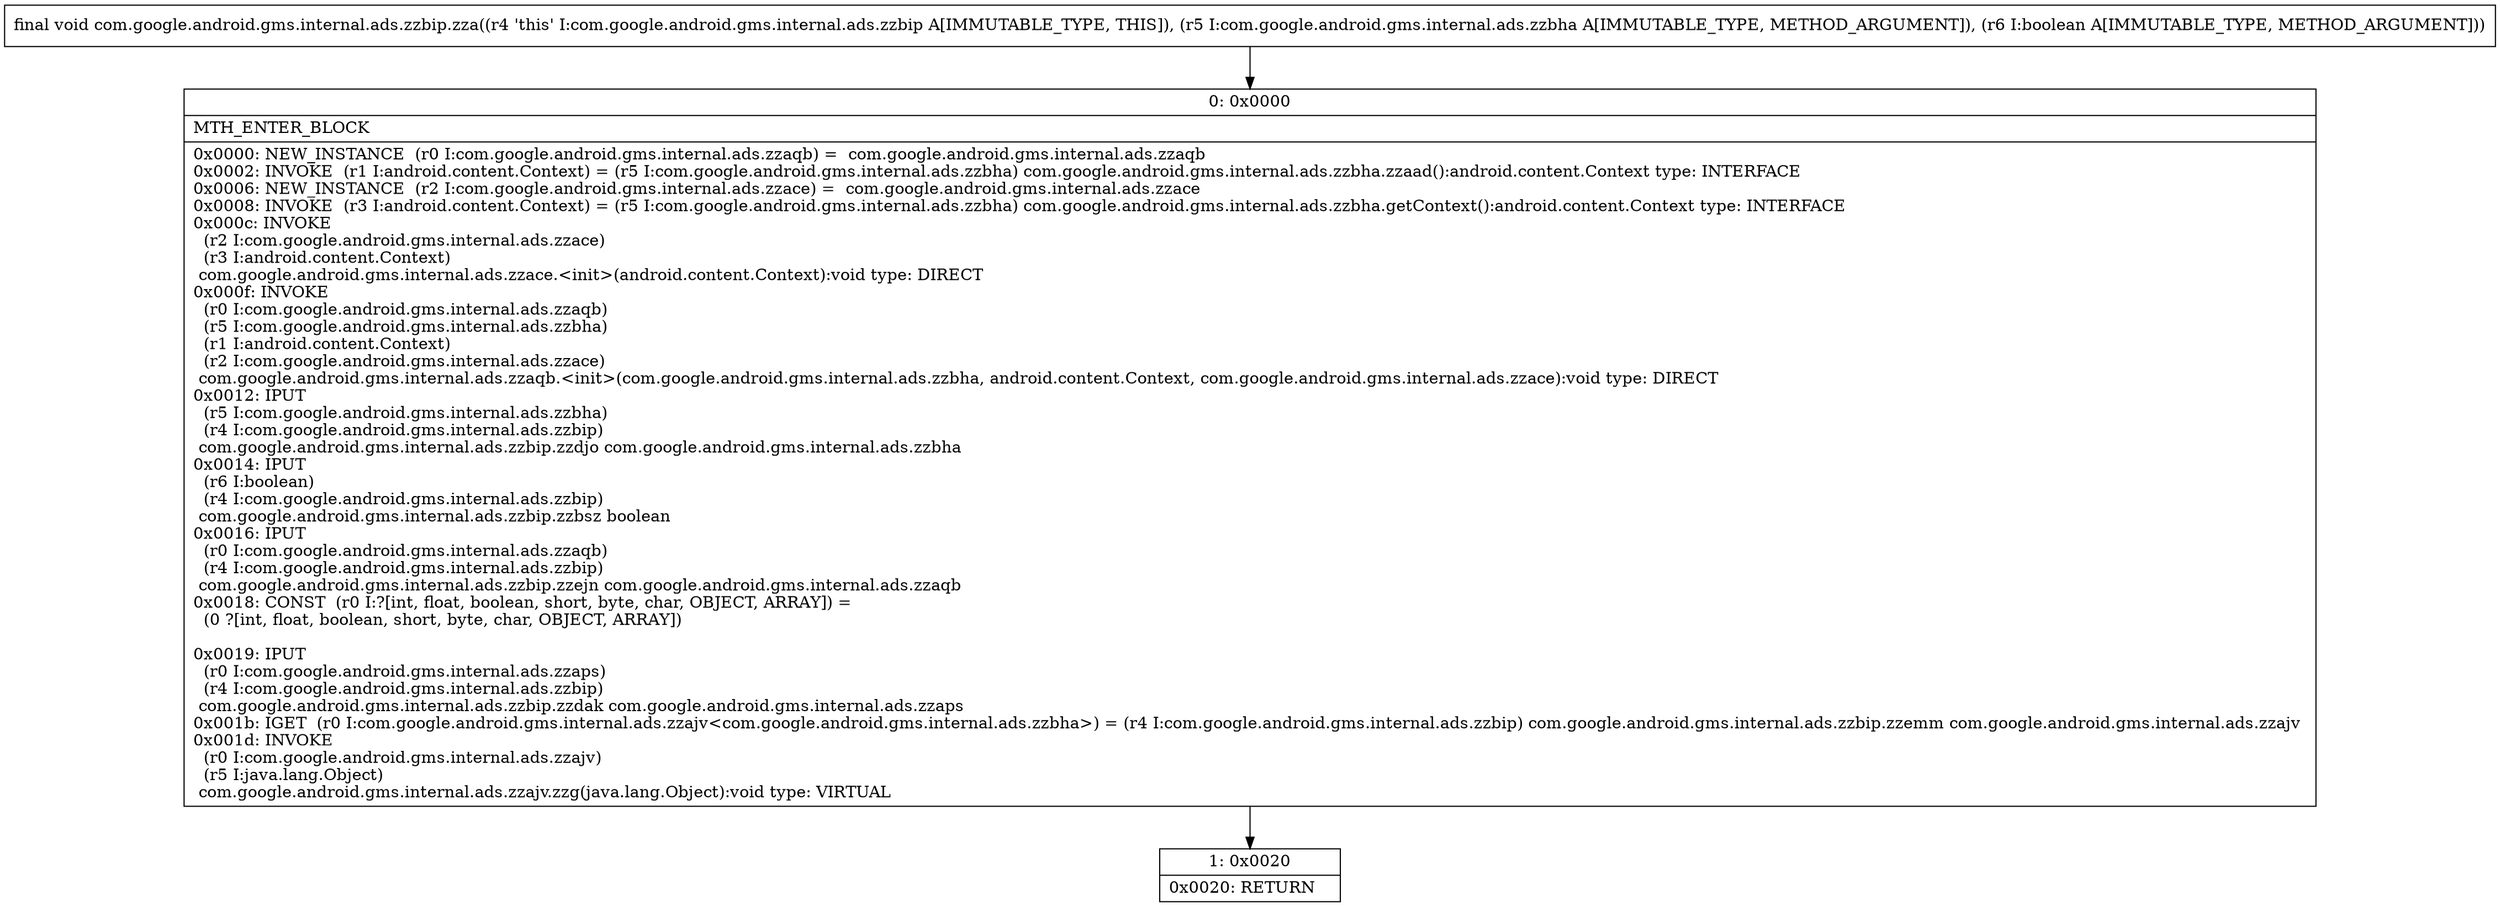 digraph "CFG forcom.google.android.gms.internal.ads.zzbip.zza(Lcom\/google\/android\/gms\/internal\/ads\/zzbha;Z)V" {
Node_0 [shape=record,label="{0\:\ 0x0000|MTH_ENTER_BLOCK\l|0x0000: NEW_INSTANCE  (r0 I:com.google.android.gms.internal.ads.zzaqb) =  com.google.android.gms.internal.ads.zzaqb \l0x0002: INVOKE  (r1 I:android.content.Context) = (r5 I:com.google.android.gms.internal.ads.zzbha) com.google.android.gms.internal.ads.zzbha.zzaad():android.content.Context type: INTERFACE \l0x0006: NEW_INSTANCE  (r2 I:com.google.android.gms.internal.ads.zzace) =  com.google.android.gms.internal.ads.zzace \l0x0008: INVOKE  (r3 I:android.content.Context) = (r5 I:com.google.android.gms.internal.ads.zzbha) com.google.android.gms.internal.ads.zzbha.getContext():android.content.Context type: INTERFACE \l0x000c: INVOKE  \l  (r2 I:com.google.android.gms.internal.ads.zzace)\l  (r3 I:android.content.Context)\l com.google.android.gms.internal.ads.zzace.\<init\>(android.content.Context):void type: DIRECT \l0x000f: INVOKE  \l  (r0 I:com.google.android.gms.internal.ads.zzaqb)\l  (r5 I:com.google.android.gms.internal.ads.zzbha)\l  (r1 I:android.content.Context)\l  (r2 I:com.google.android.gms.internal.ads.zzace)\l com.google.android.gms.internal.ads.zzaqb.\<init\>(com.google.android.gms.internal.ads.zzbha, android.content.Context, com.google.android.gms.internal.ads.zzace):void type: DIRECT \l0x0012: IPUT  \l  (r5 I:com.google.android.gms.internal.ads.zzbha)\l  (r4 I:com.google.android.gms.internal.ads.zzbip)\l com.google.android.gms.internal.ads.zzbip.zzdjo com.google.android.gms.internal.ads.zzbha \l0x0014: IPUT  \l  (r6 I:boolean)\l  (r4 I:com.google.android.gms.internal.ads.zzbip)\l com.google.android.gms.internal.ads.zzbip.zzbsz boolean \l0x0016: IPUT  \l  (r0 I:com.google.android.gms.internal.ads.zzaqb)\l  (r4 I:com.google.android.gms.internal.ads.zzbip)\l com.google.android.gms.internal.ads.zzbip.zzejn com.google.android.gms.internal.ads.zzaqb \l0x0018: CONST  (r0 I:?[int, float, boolean, short, byte, char, OBJECT, ARRAY]) = \l  (0 ?[int, float, boolean, short, byte, char, OBJECT, ARRAY])\l \l0x0019: IPUT  \l  (r0 I:com.google.android.gms.internal.ads.zzaps)\l  (r4 I:com.google.android.gms.internal.ads.zzbip)\l com.google.android.gms.internal.ads.zzbip.zzdak com.google.android.gms.internal.ads.zzaps \l0x001b: IGET  (r0 I:com.google.android.gms.internal.ads.zzajv\<com.google.android.gms.internal.ads.zzbha\>) = (r4 I:com.google.android.gms.internal.ads.zzbip) com.google.android.gms.internal.ads.zzbip.zzemm com.google.android.gms.internal.ads.zzajv \l0x001d: INVOKE  \l  (r0 I:com.google.android.gms.internal.ads.zzajv)\l  (r5 I:java.lang.Object)\l com.google.android.gms.internal.ads.zzajv.zzg(java.lang.Object):void type: VIRTUAL \l}"];
Node_1 [shape=record,label="{1\:\ 0x0020|0x0020: RETURN   \l}"];
MethodNode[shape=record,label="{final void com.google.android.gms.internal.ads.zzbip.zza((r4 'this' I:com.google.android.gms.internal.ads.zzbip A[IMMUTABLE_TYPE, THIS]), (r5 I:com.google.android.gms.internal.ads.zzbha A[IMMUTABLE_TYPE, METHOD_ARGUMENT]), (r6 I:boolean A[IMMUTABLE_TYPE, METHOD_ARGUMENT])) }"];
MethodNode -> Node_0;
Node_0 -> Node_1;
}

